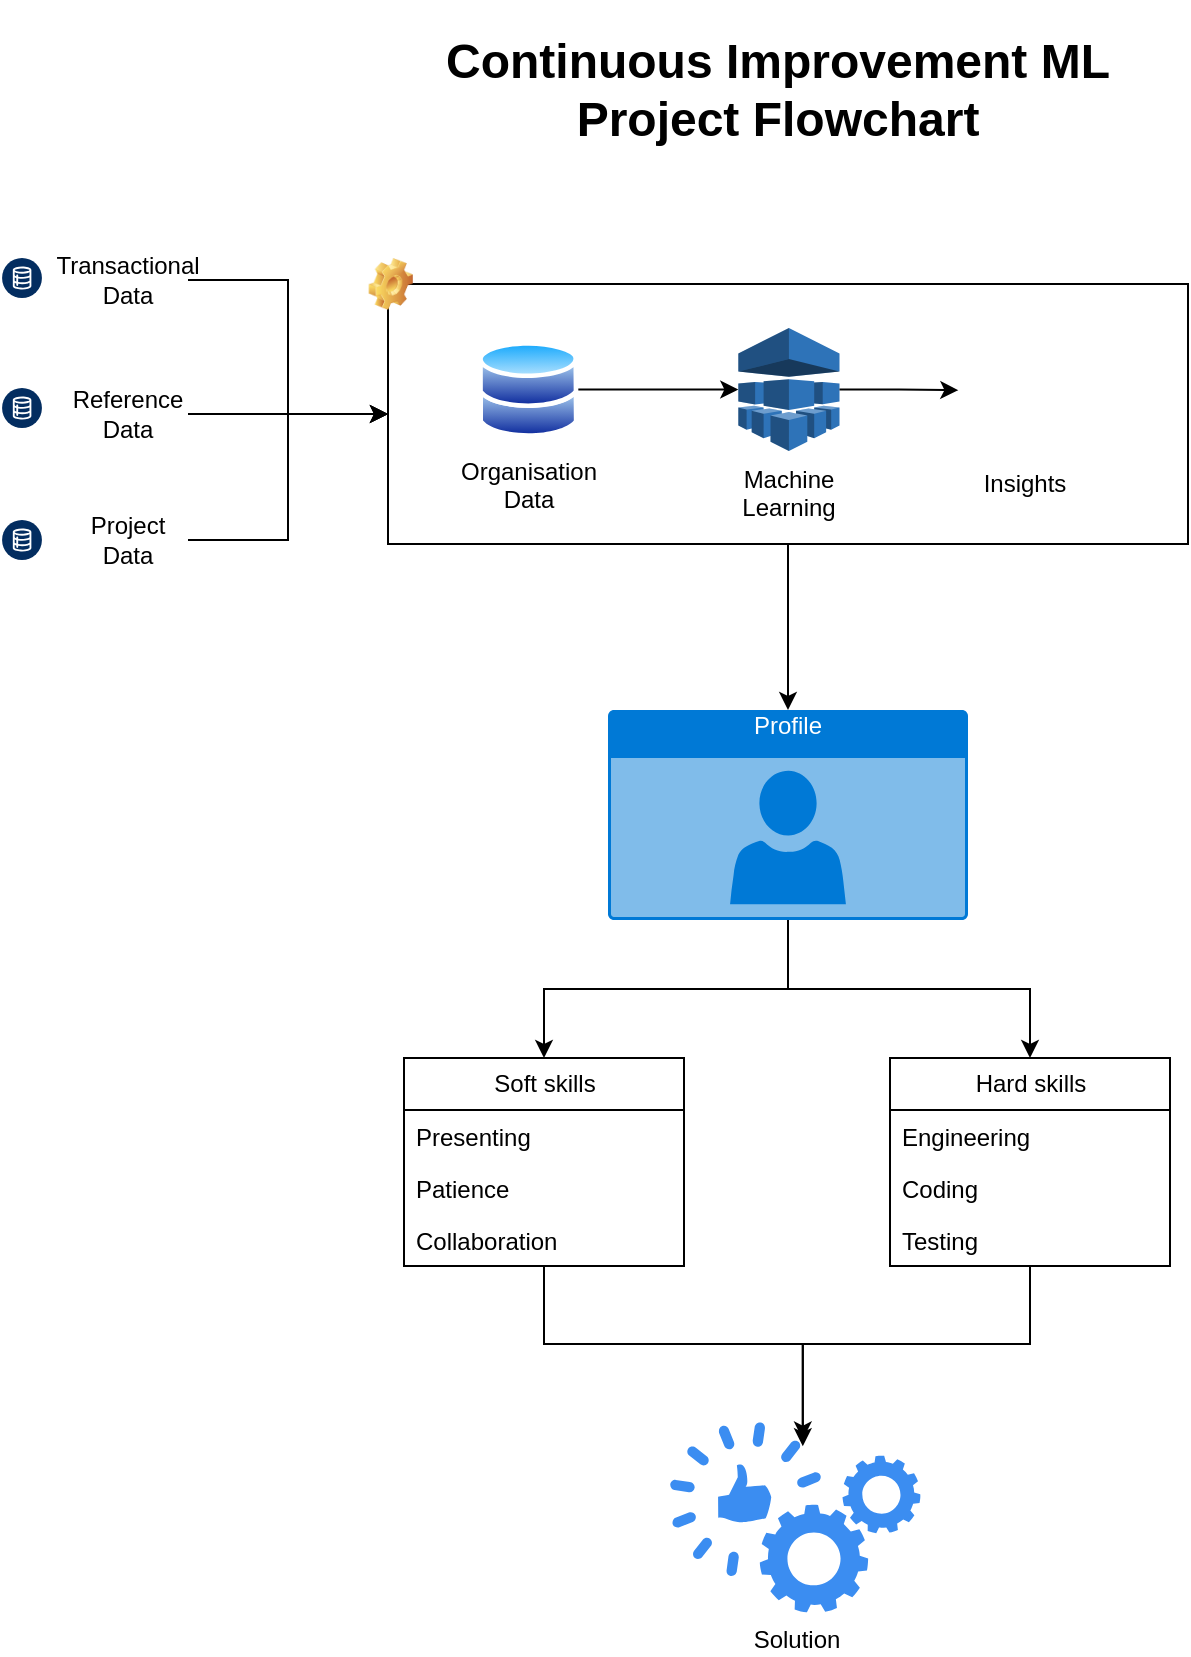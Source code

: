 <mxfile version="22.0.7" type="github">
  <diagram name="Page-1" id="2YBvvXClWsGukQMizWep">
    <mxGraphModel dx="951" dy="1171" grid="1" gridSize="10" guides="1" tooltips="1" connect="1" arrows="1" fold="1" page="1" pageScale="1" pageWidth="850" pageHeight="1100" math="0" shadow="0">
      <root>
        <mxCell id="0" />
        <mxCell id="1" parent="0" />
        <mxCell id="SCWPvQQhRMh5vSyVo1Tb-8" value="&lt;h1&gt;Continuous Improvement ML Project Flowchart&lt;/h1&gt;" style="text;html=1;strokeColor=none;fillColor=none;align=center;verticalAlign=middle;whiteSpace=wrap;rounded=0;" parent="1" vertex="1">
          <mxGeometry x="190.29" y="100" width="410" height="60" as="geometry" />
        </mxCell>
        <mxCell id="OfxfBpNntlx1tqYd5shY-20" style="edgeStyle=orthogonalEdgeStyle;rounded=0;orthogonalLoop=1;jettySize=auto;html=1;" edge="1" parent="1" source="SCWPvQQhRMh5vSyVo1Tb-9" target="OfxfBpNntlx1tqYd5shY-16">
          <mxGeometry relative="1" as="geometry" />
        </mxCell>
        <mxCell id="OfxfBpNntlx1tqYd5shY-34" style="edgeStyle=orthogonalEdgeStyle;rounded=0;orthogonalLoop=1;jettySize=auto;html=1;exitX=0.5;exitY=1;exitDx=0;exitDy=0;exitPerimeter=0;" edge="1" parent="1" source="SCWPvQQhRMh5vSyVo1Tb-9" target="OfxfBpNntlx1tqYd5shY-30">
          <mxGeometry relative="1" as="geometry" />
        </mxCell>
        <mxCell id="SCWPvQQhRMh5vSyVo1Tb-9" value="Profile" style="html=1;whiteSpace=wrap;strokeColor=none;fillColor=#0079D6;labelPosition=center;verticalLabelPosition=middle;verticalAlign=top;align=center;fontSize=12;outlineConnect=0;spacingTop=-6;fontColor=#FFFFFF;sketch=0;shape=mxgraph.sitemap.profile;" parent="1" vertex="1">
          <mxGeometry x="310" y="440" width="180" height="105" as="geometry" />
        </mxCell>
        <mxCell id="OfxfBpNntlx1tqYd5shY-2" style="edgeStyle=orthogonalEdgeStyle;rounded=0;orthogonalLoop=1;jettySize=auto;html=1;entryX=0.5;entryY=0;entryDx=0;entryDy=0;entryPerimeter=0;" edge="1" parent="1" source="OfxfBpNntlx1tqYd5shY-1" target="SCWPvQQhRMh5vSyVo1Tb-9">
          <mxGeometry relative="1" as="geometry" />
        </mxCell>
        <mxCell id="OfxfBpNntlx1tqYd5shY-3" value="" style="group" vertex="1" connectable="0" parent="1">
          <mxGeometry x="200" y="227" width="400" height="130" as="geometry" />
        </mxCell>
        <mxCell id="SCWPvQQhRMh5vSyVo1Tb-1" value="Organisation&lt;br&gt;Data" style="image;aspect=fixed;perimeter=ellipsePerimeter;html=1;align=center;shadow=0;dashed=0;spacingTop=3;image=img/lib/active_directory/databases.svg;" parent="OfxfBpNntlx1tqYd5shY-3" vertex="1">
          <mxGeometry x="45.16" y="28.25" width="50" height="49" as="geometry" />
        </mxCell>
        <mxCell id="SCWPvQQhRMh5vSyVo1Tb-3" value="Machine&lt;br&gt;Learning" style="outlineConnect=0;dashed=0;verticalLabelPosition=bottom;verticalAlign=top;align=center;html=1;shape=mxgraph.aws3.machine_learning;fillColor=#2E73B8;gradientColor=none;" parent="OfxfBpNntlx1tqYd5shY-3" vertex="1">
          <mxGeometry x="175.16" y="22" width="50.59" height="61.5" as="geometry" />
        </mxCell>
        <mxCell id="SCWPvQQhRMh5vSyVo1Tb-2" style="edgeStyle=orthogonalEdgeStyle;rounded=0;orthogonalLoop=1;jettySize=auto;html=1;entryX=0;entryY=0.5;entryDx=0;entryDy=0;entryPerimeter=0;" parent="OfxfBpNntlx1tqYd5shY-3" source="SCWPvQQhRMh5vSyVo1Tb-1" target="SCWPvQQhRMh5vSyVo1Tb-3" edge="1">
          <mxGeometry relative="1" as="geometry">
            <mxPoint x="175.16" y="53.25" as="targetPoint" />
          </mxGeometry>
        </mxCell>
        <mxCell id="SCWPvQQhRMh5vSyVo1Tb-4" value="Insights" style="shape=image;html=1;verticalAlign=top;verticalLabelPosition=bottom;labelBackgroundColor=#ffffff;imageAspect=0;aspect=fixed;image=https://cdn1.iconfinder.com/data/icons/software-engineering-and-video-gaming/512/475_Idea_insight_key_lamp_lightbulb_Advertising_Promo_Creative_Process-128.png" parent="OfxfBpNntlx1tqYd5shY-3" vertex="1">
          <mxGeometry x="285.16" y="20" width="66.25" height="66.25" as="geometry" />
        </mxCell>
        <mxCell id="SCWPvQQhRMh5vSyVo1Tb-5" style="edgeStyle=orthogonalEdgeStyle;rounded=0;orthogonalLoop=1;jettySize=auto;html=1;entryX=0;entryY=0.5;entryDx=0;entryDy=0;" parent="OfxfBpNntlx1tqYd5shY-3" source="SCWPvQQhRMh5vSyVo1Tb-3" target="SCWPvQQhRMh5vSyVo1Tb-4" edge="1">
          <mxGeometry relative="1" as="geometry" />
        </mxCell>
        <mxCell id="OfxfBpNntlx1tqYd5shY-1" value="" style="rounded=0;whiteSpace=wrap;html=1;fillColor=none;" vertex="1" parent="OfxfBpNntlx1tqYd5shY-3">
          <mxGeometry width="400" height="130" as="geometry" />
        </mxCell>
        <mxCell id="OfxfBpNntlx1tqYd5shY-7" style="edgeStyle=orthogonalEdgeStyle;rounded=0;orthogonalLoop=1;jettySize=auto;html=1;entryX=0;entryY=0.5;entryDx=0;entryDy=0;" edge="1" parent="1" source="OfxfBpNntlx1tqYd5shY-4" target="OfxfBpNntlx1tqYd5shY-1">
          <mxGeometry relative="1" as="geometry" />
        </mxCell>
        <mxCell id="OfxfBpNntlx1tqYd5shY-4" value="Transactional Data" style="text;html=1;strokeColor=none;fillColor=none;align=center;verticalAlign=middle;whiteSpace=wrap;rounded=0;" vertex="1" parent="1">
          <mxGeometry x="40" y="210" width="60" height="30" as="geometry" />
        </mxCell>
        <mxCell id="OfxfBpNntlx1tqYd5shY-8" style="edgeStyle=orthogonalEdgeStyle;rounded=0;orthogonalLoop=1;jettySize=auto;html=1;entryX=0;entryY=0.5;entryDx=0;entryDy=0;" edge="1" parent="1" source="OfxfBpNntlx1tqYd5shY-5" target="OfxfBpNntlx1tqYd5shY-1">
          <mxGeometry relative="1" as="geometry" />
        </mxCell>
        <mxCell id="OfxfBpNntlx1tqYd5shY-5" value="Reference Data" style="text;html=1;strokeColor=none;fillColor=none;align=center;verticalAlign=middle;whiteSpace=wrap;rounded=0;" vertex="1" parent="1">
          <mxGeometry x="40" y="277" width="60" height="30" as="geometry" />
        </mxCell>
        <mxCell id="OfxfBpNntlx1tqYd5shY-9" style="edgeStyle=orthogonalEdgeStyle;rounded=0;orthogonalLoop=1;jettySize=auto;html=1;entryX=0;entryY=0.5;entryDx=0;entryDy=0;" edge="1" parent="1" source="OfxfBpNntlx1tqYd5shY-6" target="OfxfBpNntlx1tqYd5shY-1">
          <mxGeometry relative="1" as="geometry" />
        </mxCell>
        <mxCell id="OfxfBpNntlx1tqYd5shY-6" value="Project&lt;br&gt;Data" style="text;html=1;strokeColor=none;fillColor=none;align=center;verticalAlign=middle;whiteSpace=wrap;rounded=0;" vertex="1" parent="1">
          <mxGeometry x="40" y="340" width="60" height="30" as="geometry" />
        </mxCell>
        <mxCell id="OfxfBpNntlx1tqYd5shY-12" value="" style="verticalLabelPosition=bottom;aspect=fixed;html=1;shape=mxgraph.salesforce.data2;" vertex="1" parent="1">
          <mxGeometry x="7" y="214" width="20" height="20" as="geometry" />
        </mxCell>
        <mxCell id="OfxfBpNntlx1tqYd5shY-13" value="" style="verticalLabelPosition=bottom;aspect=fixed;html=1;shape=mxgraph.salesforce.data2;" vertex="1" parent="1">
          <mxGeometry x="7" y="279" width="20" height="20" as="geometry" />
        </mxCell>
        <mxCell id="OfxfBpNntlx1tqYd5shY-14" value="" style="verticalLabelPosition=bottom;aspect=fixed;html=1;shape=mxgraph.salesforce.data2;" vertex="1" parent="1">
          <mxGeometry x="7" y="345" width="20" height="20" as="geometry" />
        </mxCell>
        <mxCell id="OfxfBpNntlx1tqYd5shY-15" value="" style="shape=image;html=1;verticalLabelPosition=bottom;verticalAlign=top;imageAspect=1;aspect=fixed;image=img/clipart/Gear_128x128.png" vertex="1" parent="1">
          <mxGeometry x="190.29" y="214" width="22.17" height="26" as="geometry" />
        </mxCell>
        <mxCell id="OfxfBpNntlx1tqYd5shY-16" value="Soft skills" style="swimlane;fontStyle=0;childLayout=stackLayout;horizontal=1;startSize=26;fillColor=none;horizontalStack=0;resizeParent=1;resizeParentMax=0;resizeLast=0;collapsible=1;marginBottom=0;html=1;" vertex="1" parent="1">
          <mxGeometry x="208" y="614" width="140" height="104" as="geometry" />
        </mxCell>
        <mxCell id="OfxfBpNntlx1tqYd5shY-17" value="Presenting" style="text;strokeColor=none;fillColor=none;align=left;verticalAlign=top;spacingLeft=4;spacingRight=4;overflow=hidden;rotatable=0;points=[[0,0.5],[1,0.5]];portConstraint=eastwest;whiteSpace=wrap;html=1;" vertex="1" parent="OfxfBpNntlx1tqYd5shY-16">
          <mxGeometry y="26" width="140" height="26" as="geometry" />
        </mxCell>
        <mxCell id="OfxfBpNntlx1tqYd5shY-19" value="Patience" style="text;strokeColor=none;fillColor=none;align=left;verticalAlign=top;spacingLeft=4;spacingRight=4;overflow=hidden;rotatable=0;points=[[0,0.5],[1,0.5]];portConstraint=eastwest;whiteSpace=wrap;html=1;" vertex="1" parent="OfxfBpNntlx1tqYd5shY-16">
          <mxGeometry y="52" width="140" height="26" as="geometry" />
        </mxCell>
        <mxCell id="OfxfBpNntlx1tqYd5shY-18" value="Collaboration" style="text;strokeColor=none;fillColor=none;align=left;verticalAlign=top;spacingLeft=4;spacingRight=4;overflow=hidden;rotatable=0;points=[[0,0.5],[1,0.5]];portConstraint=eastwest;whiteSpace=wrap;html=1;" vertex="1" parent="OfxfBpNntlx1tqYd5shY-16">
          <mxGeometry y="78" width="140" height="26" as="geometry" />
        </mxCell>
        <mxCell id="OfxfBpNntlx1tqYd5shY-30" value="&lt;div&gt;Hard skills&lt;/div&gt;" style="swimlane;fontStyle=0;childLayout=stackLayout;horizontal=1;startSize=26;fillColor=none;horizontalStack=0;resizeParent=1;resizeParentMax=0;resizeLast=0;collapsible=1;marginBottom=0;html=1;" vertex="1" parent="1">
          <mxGeometry x="451" y="614" width="140" height="104" as="geometry" />
        </mxCell>
        <mxCell id="OfxfBpNntlx1tqYd5shY-31" value="Engineering" style="text;strokeColor=none;fillColor=none;align=left;verticalAlign=top;spacingLeft=4;spacingRight=4;overflow=hidden;rotatable=0;points=[[0,0.5],[1,0.5]];portConstraint=eastwest;whiteSpace=wrap;html=1;" vertex="1" parent="OfxfBpNntlx1tqYd5shY-30">
          <mxGeometry y="26" width="140" height="26" as="geometry" />
        </mxCell>
        <mxCell id="OfxfBpNntlx1tqYd5shY-32" value="Coding" style="text;strokeColor=none;fillColor=none;align=left;verticalAlign=top;spacingLeft=4;spacingRight=4;overflow=hidden;rotatable=0;points=[[0,0.5],[1,0.5]];portConstraint=eastwest;whiteSpace=wrap;html=1;" vertex="1" parent="OfxfBpNntlx1tqYd5shY-30">
          <mxGeometry y="52" width="140" height="26" as="geometry" />
        </mxCell>
        <mxCell id="OfxfBpNntlx1tqYd5shY-33" value="Testing" style="text;strokeColor=none;fillColor=none;align=left;verticalAlign=top;spacingLeft=4;spacingRight=4;overflow=hidden;rotatable=0;points=[[0,0.5],[1,0.5]];portConstraint=eastwest;whiteSpace=wrap;html=1;" vertex="1" parent="OfxfBpNntlx1tqYd5shY-30">
          <mxGeometry y="78" width="140" height="26" as="geometry" />
        </mxCell>
        <mxCell id="OfxfBpNntlx1tqYd5shY-35" value="Solution" style="sketch=0;html=1;aspect=fixed;strokeColor=none;shadow=0;fillColor=#3B8DF1;verticalAlign=top;labelPosition=center;verticalLabelPosition=bottom;shape=mxgraph.gcp2.capabilities" vertex="1" parent="1">
          <mxGeometry x="341" y="796" width="125.29" height="95.22" as="geometry" />
        </mxCell>
        <mxCell id="OfxfBpNntlx1tqYd5shY-36" style="edgeStyle=orthogonalEdgeStyle;rounded=0;orthogonalLoop=1;jettySize=auto;html=1;entryX=0.53;entryY=0.092;entryDx=0;entryDy=0;entryPerimeter=0;" edge="1" parent="1" source="OfxfBpNntlx1tqYd5shY-16" target="OfxfBpNntlx1tqYd5shY-35">
          <mxGeometry relative="1" as="geometry" />
        </mxCell>
        <mxCell id="OfxfBpNntlx1tqYd5shY-37" style="edgeStyle=orthogonalEdgeStyle;rounded=0;orthogonalLoop=1;jettySize=auto;html=1;entryX=0.53;entryY=0.127;entryDx=0;entryDy=0;entryPerimeter=0;" edge="1" parent="1" source="OfxfBpNntlx1tqYd5shY-30" target="OfxfBpNntlx1tqYd5shY-35">
          <mxGeometry relative="1" as="geometry" />
        </mxCell>
      </root>
    </mxGraphModel>
  </diagram>
</mxfile>
